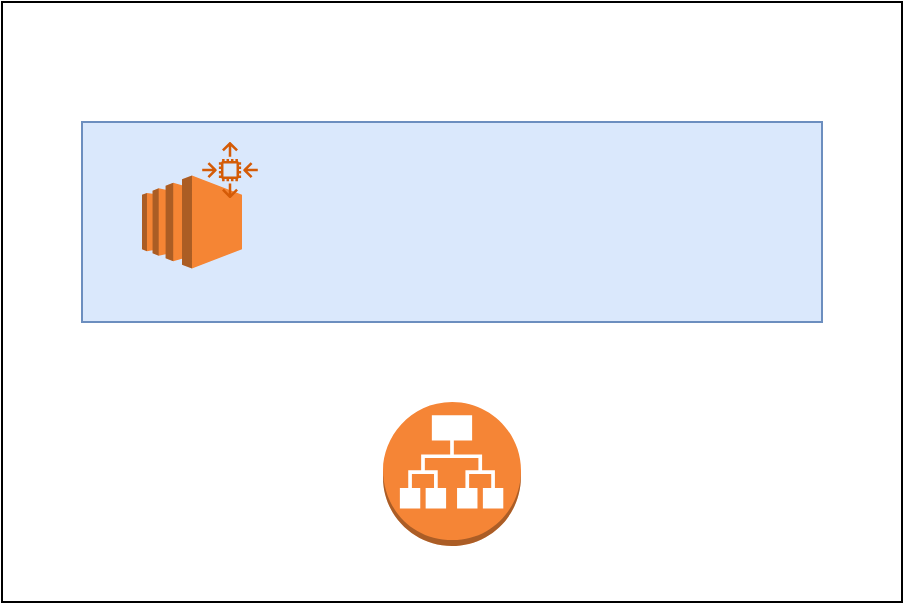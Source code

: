 <mxfile version="21.6.8" type="github">
  <diagram name="Page-1" id="0unSTme753n7-SVdtSdP">
    <mxGraphModel dx="1434" dy="790" grid="1" gridSize="10" guides="1" tooltips="1" connect="1" arrows="1" fold="1" page="1" pageScale="1" pageWidth="850" pageHeight="1100" math="0" shadow="0">
      <root>
        <mxCell id="0" />
        <mxCell id="1" parent="0" />
        <mxCell id="kEPCQ-b74v87bmFS_JCu-1" value="" style="rounded=0;whiteSpace=wrap;html=1;align=left;" vertex="1" parent="1">
          <mxGeometry x="280" y="140" width="450" height="300" as="geometry" />
        </mxCell>
        <mxCell id="kEPCQ-b74v87bmFS_JCu-2" value="" style="rounded=0;whiteSpace=wrap;html=1;fillColor=#dae8fc;strokeColor=#6c8ebf;" vertex="1" parent="1">
          <mxGeometry x="320" y="200" width="370" height="100" as="geometry" />
        </mxCell>
        <mxCell id="kEPCQ-b74v87bmFS_JCu-3" value="" style="outlineConnect=0;dashed=0;verticalLabelPosition=bottom;verticalAlign=top;align=center;html=1;shape=mxgraph.aws3.application_load_balancer;fillColor=#F58536;gradientColor=none;" vertex="1" parent="1">
          <mxGeometry x="470.5" y="340" width="69" height="72" as="geometry" />
        </mxCell>
        <mxCell id="kEPCQ-b74v87bmFS_JCu-4" value="" style="outlineConnect=0;dashed=0;verticalLabelPosition=bottom;verticalAlign=top;align=center;html=1;shape=mxgraph.aws3.ec2;fillColor=#F58534;gradientColor=none;" vertex="1" parent="1">
          <mxGeometry x="350" y="226.75" width="50" height="46.5" as="geometry" />
        </mxCell>
        <mxCell id="kEPCQ-b74v87bmFS_JCu-5" value="" style="sketch=0;outlineConnect=0;fontColor=#232F3E;gradientColor=none;fillColor=#D45B07;strokeColor=none;dashed=0;verticalLabelPosition=bottom;verticalAlign=top;align=center;html=1;fontSize=12;fontStyle=0;aspect=fixed;pointerEvents=1;shape=mxgraph.aws4.auto_scaling2;" vertex="1" parent="1">
          <mxGeometry x="380" y="210" width="28" height="28" as="geometry" />
        </mxCell>
      </root>
    </mxGraphModel>
  </diagram>
</mxfile>
